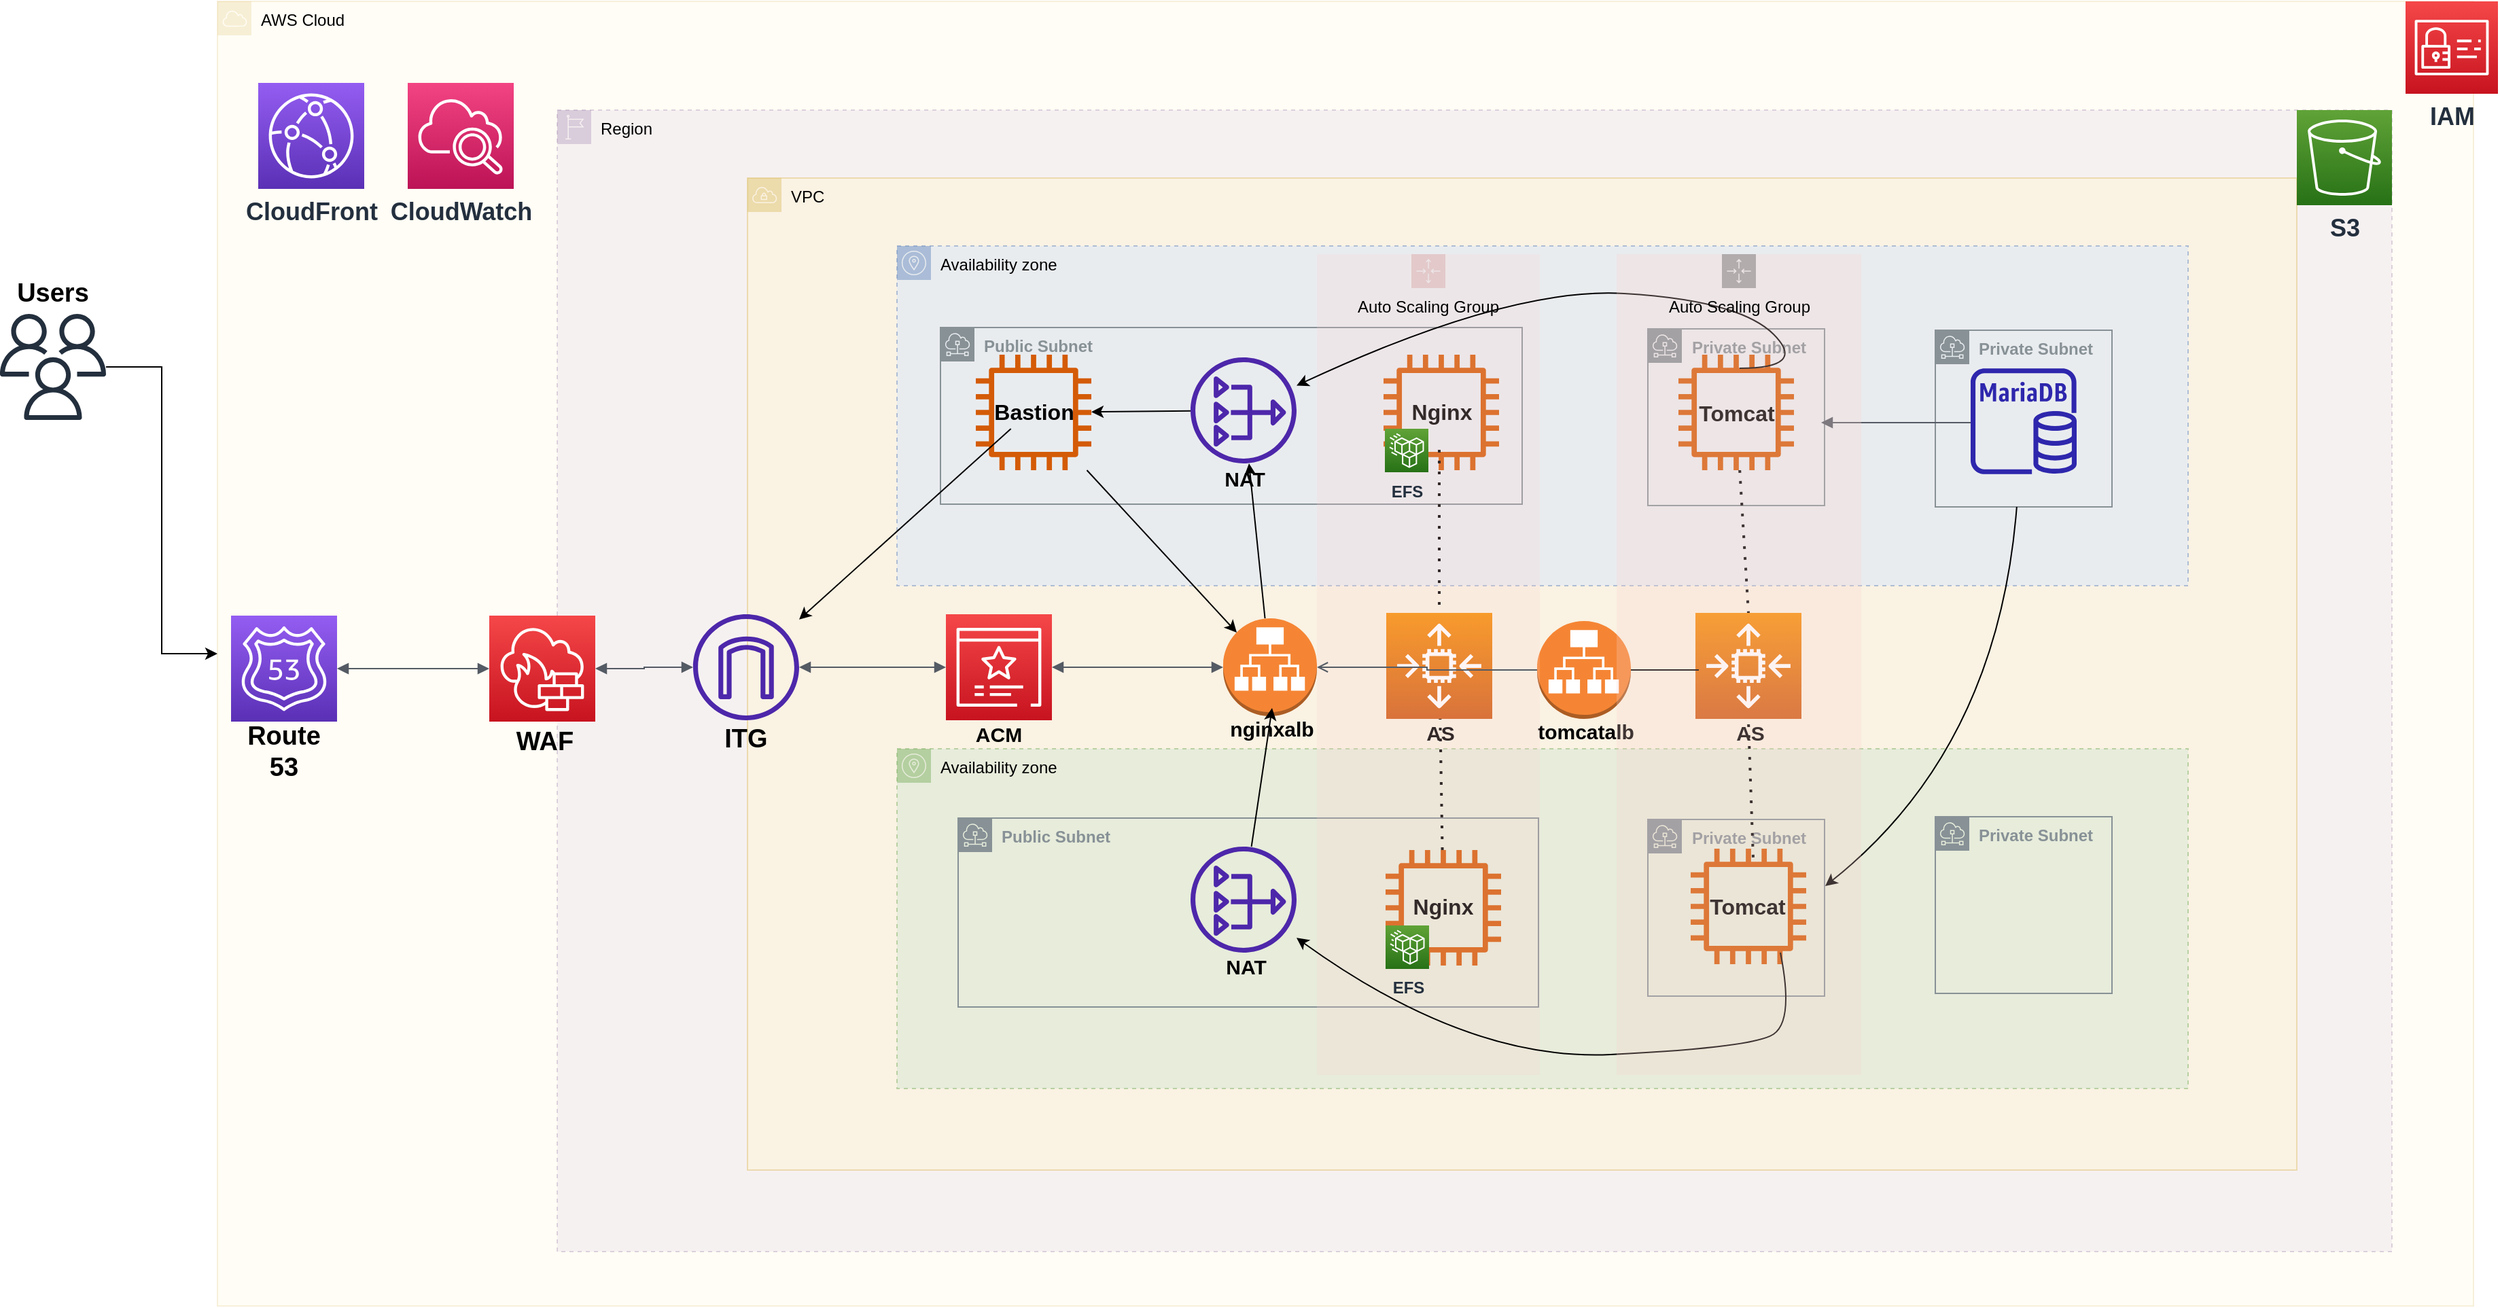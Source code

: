 <mxfile version="21.3.2" type="github">
  <diagram name="페이지-1" id="-RQxAZ50jaHfXgSVj_xd">
    <mxGraphModel dx="3754" dy="2151" grid="1" gridSize="10" guides="1" tooltips="1" connect="1" arrows="1" fold="1" page="1" pageScale="1" pageWidth="827" pageHeight="1169" math="0" shadow="0">
      <root>
        <mxCell id="0" />
        <mxCell id="1" parent="0" />
        <mxCell id="wSeTpccbzat1GrRgBiBg-109" value="AWS Cloud" style="sketch=0;outlineConnect=0;html=1;whiteSpace=wrap;fontSize=12;fontStyle=0;shape=mxgraph.aws4.group;grIcon=mxgraph.aws4.group_aws_cloud;strokeColor=#d6b656;fillColor=#fff2cc;verticalAlign=top;align=left;spacingLeft=30;dashed=0;opacity=20;" parent="1" vertex="1">
          <mxGeometry x="-1280" y="-1080" width="1660" height="960" as="geometry" />
        </mxCell>
        <mxCell id="e-je_TolLml6S0PwWfPV-6" value="" style="edgeStyle=orthogonalEdgeStyle;rounded=0;orthogonalLoop=1;jettySize=auto;html=1;" edge="1" parent="1" source="wSeTpccbzat1GrRgBiBg-25" target="wSeTpccbzat1GrRgBiBg-109">
          <mxGeometry relative="1" as="geometry" />
        </mxCell>
        <mxCell id="wSeTpccbzat1GrRgBiBg-25" value="" style="sketch=0;outlineConnect=0;fontColor=#232F3E;gradientColor=none;fillColor=#232F3D;strokeColor=none;dashed=0;verticalLabelPosition=bottom;verticalAlign=top;align=center;html=1;fontSize=12;fontStyle=0;aspect=fixed;pointerEvents=1;shape=mxgraph.aws4.users;" parent="1" vertex="1">
          <mxGeometry x="-1440" y="-850" width="78" height="78" as="geometry" />
        </mxCell>
        <mxCell id="wSeTpccbzat1GrRgBiBg-34" value="Region" style="sketch=0;outlineConnect=0;html=1;whiteSpace=wrap;fontSize=12;fontStyle=0;shape=mxgraph.aws4.group;grIcon=mxgraph.aws4.group_region;strokeColor=#9673a6;fillColor=#e1d5e7;verticalAlign=top;align=left;spacingLeft=30;dashed=1;opacity=30;" parent="1" vertex="1">
          <mxGeometry x="-1030" y="-1000" width="1350" height="840" as="geometry" />
        </mxCell>
        <mxCell id="wSeTpccbzat1GrRgBiBg-35" value="VPC" style="sketch=0;outlineConnect=0;html=1;whiteSpace=wrap;fontSize=12;fontStyle=0;shape=mxgraph.aws4.group;grIcon=mxgraph.aws4.group_vpc;strokeColor=#d6b656;fillColor=#fff2cc;verticalAlign=top;align=left;spacingLeft=30;dashed=0;opacity=40;" parent="1" vertex="1">
          <mxGeometry x="-890" y="-950" width="1140" height="730" as="geometry" />
        </mxCell>
        <mxCell id="wSeTpccbzat1GrRgBiBg-36" value="Availability zone" style="sketch=0;outlineConnect=0;html=1;whiteSpace=wrap;fontSize=12;fontStyle=0;shape=mxgraph.aws4.group;grIcon=mxgraph.aws4.group_availability_zone;strokeColor=#6c8ebf;fillColor=#dae8fc;verticalAlign=top;align=left;spacingLeft=30;dashed=1;opacity=50;" parent="1" vertex="1">
          <mxGeometry x="-780" y="-900" width="950" height="250" as="geometry" />
        </mxCell>
        <mxCell id="wSeTpccbzat1GrRgBiBg-37" value="Availability zone" style="sketch=0;outlineConnect=0;html=1;whiteSpace=wrap;fontSize=12;fontStyle=0;shape=mxgraph.aws4.group;grIcon=mxgraph.aws4.group_availability_zone;strokeColor=#82b366;fillColor=#d5e8d4;verticalAlign=top;align=left;spacingLeft=30;dashed=1;opacity=50;" parent="1" vertex="1">
          <mxGeometry x="-780" y="-530" width="950" height="250" as="geometry" />
        </mxCell>
        <mxCell id="wSeTpccbzat1GrRgBiBg-39" value="" style="sketch=0;outlineConnect=0;fontColor=#232F3E;gradientColor=none;fillColor=#2E27AD;strokeColor=none;dashed=0;verticalLabelPosition=bottom;verticalAlign=top;align=center;html=1;fontSize=12;fontStyle=0;aspect=fixed;pointerEvents=1;shape=mxgraph.aws4.rds_mariadb_instance;" parent="1" vertex="1">
          <mxGeometry x="10" y="-810" width="78" height="78" as="geometry" />
        </mxCell>
        <mxCell id="wSeTpccbzat1GrRgBiBg-42" value="&lt;b&gt;Private Subnet&lt;/b&gt;" style="sketch=0;outlineConnect=0;gradientColor=none;html=1;whiteSpace=wrap;fontSize=12;fontStyle=0;shape=mxgraph.aws4.group;grIcon=mxgraph.aws4.group_subnet;strokeColor=#879196;fillColor=none;verticalAlign=top;align=left;spacingLeft=30;fontColor=#879196;dashed=0;" parent="1" vertex="1">
          <mxGeometry x="-227.5" y="-839" width="130" height="130" as="geometry" />
        </mxCell>
        <mxCell id="wSeTpccbzat1GrRgBiBg-43" value="&lt;b&gt;Private Subnet&lt;/b&gt;" style="sketch=0;outlineConnect=0;gradientColor=none;html=1;whiteSpace=wrap;fontSize=12;fontStyle=0;shape=mxgraph.aws4.group;grIcon=mxgraph.aws4.group_subnet;strokeColor=#879196;fillColor=none;verticalAlign=top;align=left;spacingLeft=30;fontColor=#879196;dashed=0;" parent="1" vertex="1">
          <mxGeometry x="-16" y="-838" width="130" height="130" as="geometry" />
        </mxCell>
        <mxCell id="wSeTpccbzat1GrRgBiBg-44" value="&lt;b&gt;Private Subnet&lt;/b&gt;" style="sketch=0;outlineConnect=0;gradientColor=none;html=1;whiteSpace=wrap;fontSize=12;fontStyle=0;shape=mxgraph.aws4.group;grIcon=mxgraph.aws4.group_subnet;strokeColor=#879196;fillColor=none;verticalAlign=top;align=left;spacingLeft=30;fontColor=#879196;dashed=0;" parent="1" vertex="1">
          <mxGeometry x="-227.5" y="-478" width="130" height="130" as="geometry" />
        </mxCell>
        <mxCell id="wSeTpccbzat1GrRgBiBg-46" value="&lt;b&gt;Public Subnet&lt;/b&gt;" style="sketch=0;outlineConnect=0;gradientColor=none;html=1;whiteSpace=wrap;fontSize=12;fontStyle=0;shape=mxgraph.aws4.group;grIcon=mxgraph.aws4.group_subnet;strokeColor=#879196;fillColor=none;verticalAlign=top;align=left;spacingLeft=30;fontColor=#879196;dashed=0;" parent="1" vertex="1">
          <mxGeometry x="-735" y="-479" width="427" height="139" as="geometry" />
        </mxCell>
        <mxCell id="wSeTpccbzat1GrRgBiBg-48" value="" style="sketch=0;outlineConnect=0;fontColor=#232F3E;gradientColor=none;fillColor=#D45B07;strokeColor=none;dashed=0;verticalLabelPosition=bottom;verticalAlign=top;align=center;html=1;fontSize=12;fontStyle=0;aspect=fixed;pointerEvents=1;shape=mxgraph.aws4.instance2;" parent="1" vertex="1">
          <mxGeometry x="-420.5" y="-455.5" width="85" height="85" as="geometry" />
        </mxCell>
        <mxCell id="wSeTpccbzat1GrRgBiBg-49" value="" style="sketch=0;outlineConnect=0;fontColor=#232F3E;gradientColor=none;fillColor=#D45B07;strokeColor=none;dashed=0;verticalLabelPosition=bottom;verticalAlign=top;align=center;html=1;fontSize=12;fontStyle=0;aspect=fixed;pointerEvents=1;shape=mxgraph.aws4.instance2;" parent="1" vertex="1">
          <mxGeometry x="-205" y="-820" width="85" height="85" as="geometry" />
        </mxCell>
        <mxCell id="wSeTpccbzat1GrRgBiBg-50" value="" style="sketch=0;outlineConnect=0;fontColor=#232F3E;gradientColor=none;fillColor=#D45B07;strokeColor=none;dashed=0;verticalLabelPosition=bottom;verticalAlign=top;align=center;html=1;fontSize=12;fontStyle=0;aspect=fixed;pointerEvents=1;shape=mxgraph.aws4.instance2;" parent="1" vertex="1">
          <mxGeometry x="-196" y="-456.5" width="85" height="85" as="geometry" />
        </mxCell>
        <mxCell id="wSeTpccbzat1GrRgBiBg-40" value="" style="sketch=0;outlineConnect=0;fontColor=#232F3E;gradientColor=none;fillColor=#D45B07;strokeColor=none;dashed=0;verticalLabelPosition=bottom;verticalAlign=top;align=center;html=1;fontSize=12;fontStyle=0;aspect=fixed;pointerEvents=1;shape=mxgraph.aws4.instance2;" parent="1" vertex="1">
          <mxGeometry x="-422" y="-820" width="85" height="85" as="geometry" />
        </mxCell>
        <mxCell id="wSeTpccbzat1GrRgBiBg-51" value="&lt;b&gt;Public Subnet&lt;/b&gt;" style="sketch=0;outlineConnect=0;gradientColor=none;html=1;whiteSpace=wrap;fontSize=12;fontStyle=0;shape=mxgraph.aws4.group;grIcon=mxgraph.aws4.group_subnet;strokeColor=#879196;fillColor=none;verticalAlign=top;align=left;spacingLeft=30;fontColor=#879196;dashed=0;" parent="1" vertex="1">
          <mxGeometry x="-748" y="-840" width="428" height="130" as="geometry" />
        </mxCell>
        <mxCell id="wSeTpccbzat1GrRgBiBg-52" value="" style="sketch=0;outlineConnect=0;fontColor=#232F3E;gradientColor=none;fillColor=#D45B07;strokeColor=none;dashed=0;verticalLabelPosition=bottom;verticalAlign=top;align=center;html=1;fontSize=12;fontStyle=0;aspect=fixed;pointerEvents=1;shape=mxgraph.aws4.instance2;" parent="1" vertex="1">
          <mxGeometry x="-722" y="-820" width="85" height="85" as="geometry" />
        </mxCell>
        <mxCell id="wSeTpccbzat1GrRgBiBg-53" value="&lt;b style=&quot;font-size: 16px;&quot;&gt;Bastion&lt;/b&gt;" style="text;html=1;strokeColor=none;fillColor=none;align=center;verticalAlign=middle;whiteSpace=wrap;rounded=0;fontSize=24;" parent="1" vertex="1">
          <mxGeometry x="-709.5" y="-795.5" width="60" height="30" as="geometry" />
        </mxCell>
        <mxCell id="wSeTpccbzat1GrRgBiBg-54" value="&lt;b style=&quot;font-size: 16px;&quot;&gt;Nginx&lt;/b&gt;" style="text;html=1;strokeColor=none;fillColor=none;align=center;verticalAlign=middle;whiteSpace=wrap;rounded=0;fontSize=24;" parent="1" vertex="1">
          <mxGeometry x="-409" y="-795.5" width="60" height="30" as="geometry" />
        </mxCell>
        <mxCell id="wSeTpccbzat1GrRgBiBg-55" value="&lt;b style=&quot;font-size: 16px;&quot;&gt;Nginx&lt;/b&gt;" style="text;html=1;strokeColor=none;fillColor=none;align=center;verticalAlign=middle;whiteSpace=wrap;rounded=0;fontSize=24;" parent="1" vertex="1">
          <mxGeometry x="-408" y="-431" width="60" height="30" as="geometry" />
        </mxCell>
        <mxCell id="wSeTpccbzat1GrRgBiBg-56" value="&lt;b style=&quot;font-size: 16px;&quot;&gt;Tomcat&lt;/b&gt;" style="text;html=1;strokeColor=none;fillColor=none;align=center;verticalAlign=middle;whiteSpace=wrap;rounded=0;fontSize=24;" parent="1" vertex="1">
          <mxGeometry x="-192.5" y="-794" width="60" height="30" as="geometry" />
        </mxCell>
        <mxCell id="wSeTpccbzat1GrRgBiBg-57" value="&lt;b style=&quot;font-size: 16px;&quot;&gt;Tomcat&lt;/b&gt;" style="text;html=1;strokeColor=none;fillColor=none;align=center;verticalAlign=middle;whiteSpace=wrap;rounded=0;fontSize=24;" parent="1" vertex="1">
          <mxGeometry x="-184.5" y="-431" width="60" height="30" as="geometry" />
        </mxCell>
        <mxCell id="wSeTpccbzat1GrRgBiBg-58" value="" style="sketch=0;outlineConnect=0;fontColor=#232F3E;gradientColor=none;fillColor=#4D27AA;strokeColor=none;dashed=0;verticalLabelPosition=bottom;verticalAlign=top;align=center;html=1;fontSize=12;fontStyle=0;aspect=fixed;pointerEvents=1;shape=mxgraph.aws4.internet_gateway;" parent="1" vertex="1">
          <mxGeometry x="-930" y="-629" width="78" height="78" as="geometry" />
        </mxCell>
        <mxCell id="wSeTpccbzat1GrRgBiBg-59" value="&lt;b&gt;&lt;font style=&quot;font-size: 19px;&quot;&gt;ITG&lt;/font&gt;&lt;/b&gt;" style="text;html=1;strokeColor=none;fillColor=none;align=center;verticalAlign=middle;whiteSpace=wrap;rounded=0;" parent="1" vertex="1">
          <mxGeometry x="-921" y="-552" width="60" height="30" as="geometry" />
        </mxCell>
        <mxCell id="wSeTpccbzat1GrRgBiBg-60" value="" style="sketch=0;points=[[0,0,0],[0.25,0,0],[0.5,0,0],[0.75,0,0],[1,0,0],[0,1,0],[0.25,1,0],[0.5,1,0],[0.75,1,0],[1,1,0],[0,0.25,0],[0,0.5,0],[0,0.75,0],[1,0.25,0],[1,0.5,0],[1,0.75,0]];outlineConnect=0;fontColor=#232F3E;gradientColor=#F54749;gradientDirection=north;fillColor=#C7131F;strokeColor=#ffffff;dashed=0;verticalLabelPosition=bottom;verticalAlign=top;align=center;html=1;fontSize=12;fontStyle=0;aspect=fixed;shape=mxgraph.aws4.resourceIcon;resIcon=mxgraph.aws4.network_firewall;" parent="1" vertex="1">
          <mxGeometry x="-1080" y="-628" width="78" height="78" as="geometry" />
        </mxCell>
        <mxCell id="wSeTpccbzat1GrRgBiBg-62" value="" style="sketch=0;points=[[0,0,0],[0.25,0,0],[0.5,0,0],[0.75,0,0],[1,0,0],[0,1,0],[0.25,1,0],[0.5,1,0],[0.75,1,0],[1,1,0],[0,0.25,0],[0,0.5,0],[0,0.75,0],[1,0.25,0],[1,0.5,0],[1,0.75,0]];outlineConnect=0;fontColor=#232F3E;gradientColor=#945DF2;gradientDirection=north;fillColor=#5A30B5;strokeColor=#ffffff;dashed=0;verticalLabelPosition=bottom;verticalAlign=top;align=center;html=1;fontSize=12;fontStyle=0;aspect=fixed;shape=mxgraph.aws4.resourceIcon;resIcon=mxgraph.aws4.route_53;" parent="1" vertex="1">
          <mxGeometry x="-1270" y="-628" width="78" height="78" as="geometry" />
        </mxCell>
        <mxCell id="wSeTpccbzat1GrRgBiBg-65" value="" style="edgeStyle=orthogonalEdgeStyle;html=1;endArrow=block;elbow=vertical;startArrow=block;startFill=1;endFill=1;strokeColor=#545B64;rounded=0;" parent="1" source="wSeTpccbzat1GrRgBiBg-62" target="wSeTpccbzat1GrRgBiBg-60" edge="1">
          <mxGeometry width="100" relative="1" as="geometry">
            <mxPoint x="-1192" y="-589" as="sourcePoint" />
            <mxPoint x="-1092" y="-589" as="targetPoint" />
          </mxGeometry>
        </mxCell>
        <mxCell id="wSeTpccbzat1GrRgBiBg-69" value="" style="edgeStyle=orthogonalEdgeStyle;html=1;endArrow=block;elbow=vertical;startArrow=block;startFill=1;endFill=1;strokeColor=#545B64;rounded=0;" parent="1" source="wSeTpccbzat1GrRgBiBg-60" target="wSeTpccbzat1GrRgBiBg-58" edge="1">
          <mxGeometry width="100" relative="1" as="geometry">
            <mxPoint x="-1002" y="-589" as="sourcePoint" />
            <mxPoint x="-902" y="-589" as="targetPoint" />
          </mxGeometry>
        </mxCell>
        <mxCell id="wSeTpccbzat1GrRgBiBg-82" value="" style="outlineConnect=0;dashed=0;verticalLabelPosition=bottom;verticalAlign=top;align=center;html=1;shape=mxgraph.aws3.application_load_balancer;fillColor=#F58534;gradientColor=none;" parent="1" vertex="1">
          <mxGeometry x="-540" y="-626" width="69" height="72" as="geometry" />
        </mxCell>
        <mxCell id="wSeTpccbzat1GrRgBiBg-84" value="&lt;b&gt;&lt;font style=&quot;font-size: 15px;&quot;&gt;nginxalb&lt;/font&gt;&lt;/b&gt;" style="text;html=1;strokeColor=none;fillColor=none;align=center;verticalAlign=middle;whiteSpace=wrap;rounded=0;" parent="1" vertex="1">
          <mxGeometry x="-534" y="-560" width="60" height="30" as="geometry" />
        </mxCell>
        <mxCell id="wSeTpccbzat1GrRgBiBg-85" value="" style="outlineConnect=0;dashed=0;verticalLabelPosition=bottom;verticalAlign=top;align=center;html=1;shape=mxgraph.aws3.application_load_balancer;fillColor=#F58534;gradientColor=none;" parent="1" vertex="1">
          <mxGeometry x="-309" y="-624" width="69" height="72" as="geometry" />
        </mxCell>
        <mxCell id="wSeTpccbzat1GrRgBiBg-86" value="&lt;b&gt;&lt;font style=&quot;font-size: 15px;&quot;&gt;tomcatalb&lt;/font&gt;&lt;/b&gt;" style="text;html=1;strokeColor=none;fillColor=none;align=center;verticalAlign=middle;whiteSpace=wrap;rounded=0;" parent="1" vertex="1">
          <mxGeometry x="-303" y="-558" width="60" height="30" as="geometry" />
        </mxCell>
        <mxCell id="wSeTpccbzat1GrRgBiBg-87" value="" style="sketch=0;points=[[0,0,0],[0.25,0,0],[0.5,0,0],[0.75,0,0],[1,0,0],[0,1,0],[0.25,1,0],[0.5,1,0],[0.75,1,0],[1,1,0],[0,0.25,0],[0,0.5,0],[0,0.75,0],[1,0.25,0],[1,0.5,0],[1,0.75,0]];outlineConnect=0;fontColor=#232F3E;gradientColor=#F78E04;gradientDirection=north;fillColor=#D05C17;strokeColor=#ffffff;dashed=0;verticalLabelPosition=bottom;verticalAlign=top;align=center;html=1;fontSize=12;fontStyle=0;aspect=fixed;shape=mxgraph.aws4.resourceIcon;resIcon=mxgraph.aws4.auto_scaling2;" parent="1" vertex="1">
          <mxGeometry x="-420" y="-630" width="78" height="78" as="geometry" />
        </mxCell>
        <mxCell id="wSeTpccbzat1GrRgBiBg-88" value="" style="sketch=0;points=[[0,0,0],[0.25,0,0],[0.5,0,0],[0.75,0,0],[1,0,0],[0,1,0],[0.25,1,0],[0.5,1,0],[0.75,1,0],[1,1,0],[0,0.25,0],[0,0.5,0],[0,0.75,0],[1,0.25,0],[1,0.5,0],[1,0.75,0]];outlineConnect=0;fontColor=#232F3E;gradientColor=#F78E04;gradientDirection=north;fillColor=#D05C17;strokeColor=#ffffff;dashed=0;verticalLabelPosition=bottom;verticalAlign=top;align=center;html=1;fontSize=12;fontStyle=0;aspect=fixed;shape=mxgraph.aws4.resourceIcon;resIcon=mxgraph.aws4.auto_scaling2;" parent="1" vertex="1">
          <mxGeometry x="-192.5" y="-630" width="78" height="78" as="geometry" />
        </mxCell>
        <mxCell id="wSeTpccbzat1GrRgBiBg-90" value="" style="endArrow=none;dashed=1;html=1;dashPattern=1 3;strokeWidth=2;rounded=0;" parent="1" target="wSeTpccbzat1GrRgBiBg-87" edge="1">
          <mxGeometry width="50" height="50" relative="1" as="geometry">
            <mxPoint x="-381" y="-750" as="sourcePoint" />
            <mxPoint x="-380.5" y="-639.289" as="targetPoint" />
          </mxGeometry>
        </mxCell>
        <mxCell id="wSeTpccbzat1GrRgBiBg-91" value="" style="endArrow=none;dashed=1;html=1;dashPattern=1 3;strokeWidth=2;rounded=0;" parent="1" source="wSeTpccbzat1GrRgBiBg-48" target="wSeTpccbzat1GrRgBiBg-87" edge="1">
          <mxGeometry width="50" height="50" relative="1" as="geometry">
            <mxPoint x="-380" y="-480" as="sourcePoint" />
            <mxPoint x="-378" y="-548.711" as="targetPoint" />
          </mxGeometry>
        </mxCell>
        <mxCell id="wSeTpccbzat1GrRgBiBg-92" value="" style="sketch=0;points=[[0,0,0],[0.25,0,0],[0.5,0,0],[0.75,0,0],[1,0,0],[0,1,0],[0.25,1,0],[0.5,1,0],[0.75,1,0],[1,1,0],[0,0.25,0],[0,0.5,0],[0,0.75,0],[1,0.25,0],[1,0.5,0],[1,0.75,0]];outlineConnect=0;fontColor=#232F3E;gradientColor=#F54749;gradientDirection=north;fillColor=#C7131F;strokeColor=#ffffff;dashed=0;verticalLabelPosition=bottom;verticalAlign=top;align=center;html=1;fontSize=12;fontStyle=0;aspect=fixed;shape=mxgraph.aws4.resourceIcon;resIcon=mxgraph.aws4.certificate_manager_3;" parent="1" vertex="1">
          <mxGeometry x="-744" y="-629" width="78" height="78" as="geometry" />
        </mxCell>
        <mxCell id="wSeTpccbzat1GrRgBiBg-94" value="&lt;b&gt;&lt;font style=&quot;font-size: 15px;&quot;&gt;ACM&lt;/font&gt;&lt;/b&gt;" style="text;html=1;strokeColor=none;fillColor=none;align=center;verticalAlign=middle;whiteSpace=wrap;rounded=0;" parent="1" vertex="1">
          <mxGeometry x="-735" y="-556" width="60" height="30" as="geometry" />
        </mxCell>
        <mxCell id="wSeTpccbzat1GrRgBiBg-95" value="&lt;b&gt;&lt;font style=&quot;font-size: 15px;&quot;&gt;AS&lt;/font&gt;&lt;/b&gt;" style="text;html=1;strokeColor=none;fillColor=none;align=center;verticalAlign=middle;whiteSpace=wrap;rounded=0;" parent="1" vertex="1">
          <mxGeometry x="-410" y="-557" width="60" height="30" as="geometry" />
        </mxCell>
        <mxCell id="wSeTpccbzat1GrRgBiBg-96" value="&lt;b&gt;&lt;font style=&quot;font-size: 15px;&quot;&gt;AS&lt;/font&gt;&lt;/b&gt;" style="text;html=1;strokeColor=none;fillColor=none;align=center;verticalAlign=middle;whiteSpace=wrap;rounded=0;" parent="1" vertex="1">
          <mxGeometry x="-182" y="-557" width="60" height="30" as="geometry" />
        </mxCell>
        <mxCell id="wSeTpccbzat1GrRgBiBg-97" value="" style="endArrow=none;dashed=1;html=1;dashPattern=1 3;strokeWidth=2;rounded=0;entryX=0.5;entryY=0;entryDx=0;entryDy=0;entryPerimeter=0;" parent="1" source="wSeTpccbzat1GrRgBiBg-49" target="wSeTpccbzat1GrRgBiBg-88" edge="1">
          <mxGeometry width="50" height="50" relative="1" as="geometry">
            <mxPoint x="-162.5" y="-659" as="sourcePoint" />
            <mxPoint x="-162.5" y="-638.289" as="targetPoint" />
          </mxGeometry>
        </mxCell>
        <mxCell id="wSeTpccbzat1GrRgBiBg-98" value="" style="endArrow=none;dashed=1;html=1;dashPattern=1 3;strokeWidth=2;rounded=0;exitX=0.541;exitY=0.076;exitDx=0;exitDy=0;exitPerimeter=0;" parent="1" source="wSeTpccbzat1GrRgBiBg-50" edge="1">
          <mxGeometry width="50" height="50" relative="1" as="geometry">
            <mxPoint x="-153.5" y="-499.711" as="sourcePoint" />
            <mxPoint x="-153.5" y="-549.711" as="targetPoint" />
          </mxGeometry>
        </mxCell>
        <mxCell id="wSeTpccbzat1GrRgBiBg-99" value="" style="sketch=0;outlineConnect=0;fontColor=#232F3E;gradientColor=none;fillColor=#4D27AA;strokeColor=none;dashed=0;verticalLabelPosition=bottom;verticalAlign=top;align=center;html=1;fontSize=12;fontStyle=0;aspect=fixed;pointerEvents=1;shape=mxgraph.aws4.nat_gateway;" parent="1" vertex="1">
          <mxGeometry x="-564" y="-818" width="78" height="78" as="geometry" />
        </mxCell>
        <mxCell id="wSeTpccbzat1GrRgBiBg-100" value="&lt;b&gt;&lt;font style=&quot;font-size: 15px;&quot;&gt;NAT&lt;/font&gt;&lt;/b&gt;" style="text;html=1;strokeColor=none;fillColor=none;align=center;verticalAlign=middle;whiteSpace=wrap;rounded=0;" parent="1" vertex="1">
          <mxGeometry x="-554" y="-744" width="60" height="30" as="geometry" />
        </mxCell>
        <mxCell id="wSeTpccbzat1GrRgBiBg-110" value="Auto Scaling Group" style="sketch=0;outlineConnect=0;html=1;whiteSpace=wrap;fontSize=12;fontStyle=0;shape=mxgraph.aws4.groupCenter;grIcon=mxgraph.aws4.group_auto_scaling_group;grStroke=0;verticalAlign=top;align=center;dashed=0;spacingTop=25;opacity=20;fillColor=#f8cecc;strokeColor=#b85450;" parent="1" vertex="1">
          <mxGeometry x="-471" y="-894" width="164" height="604" as="geometry" />
        </mxCell>
        <mxCell id="wSeTpccbzat1GrRgBiBg-101" value="" style="sketch=0;outlineConnect=0;fontColor=#232F3E;gradientColor=none;fillColor=#4D27AA;strokeColor=none;dashed=0;verticalLabelPosition=bottom;verticalAlign=top;align=center;html=1;fontSize=12;fontStyle=0;aspect=fixed;pointerEvents=1;shape=mxgraph.aws4.nat_gateway;" parent="1" vertex="1">
          <mxGeometry x="-564" y="-458" width="78" height="78" as="geometry" />
        </mxCell>
        <mxCell id="wSeTpccbzat1GrRgBiBg-102" value="&lt;b&gt;&lt;font style=&quot;font-size: 15px;&quot;&gt;NAT&lt;/font&gt;&lt;/b&gt;" style="text;html=1;strokeColor=none;fillColor=none;align=center;verticalAlign=middle;whiteSpace=wrap;rounded=0;" parent="1" vertex="1">
          <mxGeometry x="-553" y="-385" width="60" height="30" as="geometry" />
        </mxCell>
        <mxCell id="wSeTpccbzat1GrRgBiBg-105" value="&lt;b&gt;&lt;font style=&quot;font-size: 19px;&quot;&gt;WAF&lt;/font&gt;&lt;/b&gt;" style="text;html=1;strokeColor=none;fillColor=none;align=center;verticalAlign=middle;whiteSpace=wrap;rounded=0;" parent="1" vertex="1">
          <mxGeometry x="-1069" y="-550" width="60" height="30" as="geometry" />
        </mxCell>
        <mxCell id="wSeTpccbzat1GrRgBiBg-106" value="&lt;b&gt;&lt;font style=&quot;font-size: 19px;&quot;&gt;Route 53&lt;/font&gt;&lt;/b&gt;" style="text;html=1;strokeColor=none;fillColor=none;align=center;verticalAlign=middle;whiteSpace=wrap;rounded=0;" parent="1" vertex="1">
          <mxGeometry x="-1261" y="-543" width="60" height="30" as="geometry" />
        </mxCell>
        <mxCell id="wSeTpccbzat1GrRgBiBg-107" value="&lt;b&gt;&lt;font style=&quot;font-size: 19px;&quot;&gt;Users&lt;/font&gt;&lt;/b&gt;" style="text;html=1;strokeColor=none;fillColor=none;align=center;verticalAlign=middle;whiteSpace=wrap;rounded=0;" parent="1" vertex="1">
          <mxGeometry x="-1431" y="-880" width="60" height="30" as="geometry" />
        </mxCell>
        <mxCell id="wSeTpccbzat1GrRgBiBg-108" value="&lt;b&gt;Private Subnet&lt;/b&gt;" style="sketch=0;outlineConnect=0;gradientColor=none;html=1;whiteSpace=wrap;fontSize=12;fontStyle=0;shape=mxgraph.aws4.group;grIcon=mxgraph.aws4.group_subnet;strokeColor=#879196;fillColor=none;verticalAlign=top;align=left;spacingLeft=30;fontColor=#879196;dashed=0;" parent="1" vertex="1">
          <mxGeometry x="-16" y="-480" width="130" height="130" as="geometry" />
        </mxCell>
        <mxCell id="wSeTpccbzat1GrRgBiBg-113" value="" style="edgeStyle=orthogonalEdgeStyle;html=1;endArrow=open;elbow=vertical;startArrow=none;endFill=0;strokeColor=#545B64;rounded=0;" parent="1" source="wSeTpccbzat1GrRgBiBg-85" target="wSeTpccbzat1GrRgBiBg-82" edge="1">
          <mxGeometry width="100" relative="1" as="geometry">
            <mxPoint x="-409" y="-588" as="sourcePoint" />
            <mxPoint x="-409" y="-588" as="targetPoint" />
          </mxGeometry>
        </mxCell>
        <mxCell id="wSeTpccbzat1GrRgBiBg-118" value="" style="edgeStyle=orthogonalEdgeStyle;html=1;endArrow=block;elbow=vertical;startArrow=block;startFill=1;endFill=1;strokeColor=#545B64;rounded=0;" parent="1" source="wSeTpccbzat1GrRgBiBg-58" target="wSeTpccbzat1GrRgBiBg-92" edge="1">
          <mxGeometry width="100" relative="1" as="geometry">
            <mxPoint x="-852" y="-590" as="sourcePoint" />
            <mxPoint x="-752" y="-590" as="targetPoint" />
          </mxGeometry>
        </mxCell>
        <mxCell id="wSeTpccbzat1GrRgBiBg-120" value="" style="edgeStyle=orthogonalEdgeStyle;html=1;endArrow=block;elbow=vertical;startArrow=block;startFill=1;endFill=1;strokeColor=#545B64;rounded=0;" parent="1" source="wSeTpccbzat1GrRgBiBg-92" target="wSeTpccbzat1GrRgBiBg-82" edge="1">
          <mxGeometry width="100" relative="1" as="geometry">
            <mxPoint x="-666" y="-590" as="sourcePoint" />
            <mxPoint x="-566" y="-590" as="targetPoint" />
          </mxGeometry>
        </mxCell>
        <mxCell id="wSeTpccbzat1GrRgBiBg-122" value="" style="endArrow=none;html=1;rounded=0;" parent="1" source="wSeTpccbzat1GrRgBiBg-85" edge="1">
          <mxGeometry width="50" height="50" relative="1" as="geometry">
            <mxPoint x="-240" y="-538" as="sourcePoint" />
            <mxPoint x="-190" y="-588" as="targetPoint" />
          </mxGeometry>
        </mxCell>
        <mxCell id="wSeTpccbzat1GrRgBiBg-123" value="" style="curved=1;endArrow=classic;html=1;rounded=0;" parent="1" target="wSeTpccbzat1GrRgBiBg-99" edge="1">
          <mxGeometry width="50" height="50" relative="1" as="geometry">
            <mxPoint x="-160" y="-810" as="sourcePoint" />
            <mxPoint x="-110" y="-860" as="targetPoint" />
            <Array as="points">
              <mxPoint x="-110" y="-810" />
              <mxPoint x="-160" y="-860" />
              <mxPoint x="-330" y="-870" />
            </Array>
          </mxGeometry>
        </mxCell>
        <mxCell id="wSeTpccbzat1GrRgBiBg-125" value="" style="curved=1;endArrow=classic;html=1;rounded=0;" parent="1" target="wSeTpccbzat1GrRgBiBg-101" edge="1">
          <mxGeometry width="50" height="50" relative="1" as="geometry">
            <mxPoint x="-130" y="-380" as="sourcePoint" />
            <mxPoint x="-80" y="-430" as="targetPoint" />
            <Array as="points">
              <mxPoint x="-120" y="-330" />
              <mxPoint x="-150" y="-310" />
              <mxPoint x="-360" y="-300" />
            </Array>
          </mxGeometry>
        </mxCell>
        <mxCell id="wSeTpccbzat1GrRgBiBg-128" value="" style="curved=1;endArrow=classic;html=1;rounded=0;" parent="1" source="wSeTpccbzat1GrRgBiBg-53" target="wSeTpccbzat1GrRgBiBg-58" edge="1">
          <mxGeometry width="50" height="50" relative="1" as="geometry">
            <mxPoint x="-780.211" y="-730.5" as="sourcePoint" />
            <mxPoint x="-780.211" y="-780.5" as="targetPoint" />
          </mxGeometry>
        </mxCell>
        <mxCell id="wSeTpccbzat1GrRgBiBg-131" value="" style="curved=1;endArrow=classic;html=1;rounded=0;entryX=0.145;entryY=0.145;entryDx=0;entryDy=0;entryPerimeter=0;" parent="1" source="wSeTpccbzat1GrRgBiBg-52" target="wSeTpccbzat1GrRgBiBg-82" edge="1">
          <mxGeometry width="50" height="50" relative="1" as="geometry">
            <mxPoint x="-679.5" y="-685" as="sourcePoint" />
            <mxPoint x="-679.5" y="-664.289" as="targetPoint" />
          </mxGeometry>
        </mxCell>
        <mxCell id="wSeTpccbzat1GrRgBiBg-132" value="" style="curved=1;endArrow=classic;html=1;rounded=0;entryX=0.5;entryY=0;entryDx=0;entryDy=0;" parent="1" source="wSeTpccbzat1GrRgBiBg-101" target="wSeTpccbzat1GrRgBiBg-84" edge="1">
          <mxGeometry width="50" height="50" relative="1" as="geometry">
            <mxPoint x="-525" y="-478.711" as="sourcePoint" />
            <mxPoint x="-525" y="-528.711" as="targetPoint" />
          </mxGeometry>
        </mxCell>
        <mxCell id="wSeTpccbzat1GrRgBiBg-133" value="" style="curved=1;endArrow=classic;html=1;rounded=0;" parent="1" source="wSeTpccbzat1GrRgBiBg-82" target="wSeTpccbzat1GrRgBiBg-99" edge="1">
          <mxGeometry width="50" height="50" relative="1" as="geometry">
            <mxPoint x="-505.5" y="-646.711" as="sourcePoint" />
            <mxPoint x="-505.5" y="-696.711" as="targetPoint" />
          </mxGeometry>
        </mxCell>
        <mxCell id="wSeTpccbzat1GrRgBiBg-134" value="" style="curved=1;endArrow=classic;html=1;rounded=0;" parent="1" source="wSeTpccbzat1GrRgBiBg-99" target="wSeTpccbzat1GrRgBiBg-52" edge="1">
          <mxGeometry width="50" height="50" relative="1" as="geometry">
            <mxPoint x="-634.711" y="-729" as="sourcePoint" />
            <mxPoint x="-650" y="-780" as="targetPoint" />
          </mxGeometry>
        </mxCell>
        <mxCell id="wSeTpccbzat1GrRgBiBg-135" value="" style="edgeStyle=orthogonalEdgeStyle;html=1;endArrow=none;elbow=vertical;startArrow=block;startFill=1;strokeColor=#545B64;rounded=0;" parent="1" edge="1">
          <mxGeometry width="100" relative="1" as="geometry">
            <mxPoint x="-100" y="-770" as="sourcePoint" />
            <mxPoint x="10" y="-770" as="targetPoint" />
          </mxGeometry>
        </mxCell>
        <mxCell id="wSeTpccbzat1GrRgBiBg-145" value="&lt;b&gt;EFS&lt;/b&gt;" style="sketch=0;points=[[0,0,0],[0.25,0,0],[0.5,0,0],[0.75,0,0],[1,0,0],[0,1,0],[0.25,1,0],[0.5,1,0],[0.75,1,0],[1,1,0],[0,0.25,0],[0,0.5,0],[0,0.75,0],[1,0.25,0],[1,0.5,0],[1,0.75,0]];outlineConnect=0;fontColor=#232F3E;gradientColor=#60A337;gradientDirection=north;fillColor=#277116;strokeColor=#ffffff;dashed=0;verticalLabelPosition=bottom;verticalAlign=top;align=center;html=1;fontSize=12;fontStyle=0;aspect=fixed;shape=mxgraph.aws4.resourceIcon;resIcon=mxgraph.aws4.efs_standard;" parent="1" vertex="1">
          <mxGeometry x="-421" y="-765.5" width="32" height="32" as="geometry" />
        </mxCell>
        <mxCell id="wSeTpccbzat1GrRgBiBg-140" value="" style="curved=1;endArrow=classic;html=1;rounded=0;entryX=1;entryY=0.25;entryDx=0;entryDy=0;" parent="1" source="wSeTpccbzat1GrRgBiBg-43" edge="1">
          <mxGeometry width="50" height="50" relative="1" as="geometry">
            <mxPoint x="49" y="-658" as="sourcePoint" />
            <mxPoint x="-97" y="-429" as="targetPoint" />
            <Array as="points">
              <mxPoint x="30" y="-530" />
            </Array>
          </mxGeometry>
        </mxCell>
        <mxCell id="wSeTpccbzat1GrRgBiBg-144" value="Auto Scaling Group" style="sketch=0;outlineConnect=0;html=1;whiteSpace=wrap;fontSize=12;fontStyle=0;shape=mxgraph.aws4.groupCenter;grIcon=mxgraph.aws4.group_auto_scaling_group;grStroke=0;verticalAlign=top;align=center;spacingTop=25;opacity=25;fillColor=#f8cecc;strokeColor=#000000;perimeterSpacing=14;" parent="1" vertex="1">
          <mxGeometry x="-250.5" y="-894" width="180" height="604" as="geometry" />
        </mxCell>
        <mxCell id="wSeTpccbzat1GrRgBiBg-147" value="&lt;b&gt;EFS&lt;/b&gt;" style="sketch=0;points=[[0,0,0],[0.25,0,0],[0.5,0,0],[0.75,0,0],[1,0,0],[0,1,0],[0.25,1,0],[0.5,1,0],[0.75,1,0],[1,1,0],[0,0.25,0],[0,0.5,0],[0,0.75,0],[1,0.25,0],[1,0.5,0],[1,0.75,0]];outlineConnect=0;fontColor=#232F3E;gradientColor=#60A337;gradientDirection=north;fillColor=#277116;strokeColor=#ffffff;dashed=0;verticalLabelPosition=bottom;verticalAlign=top;align=center;html=1;fontSize=12;fontStyle=0;aspect=fixed;shape=mxgraph.aws4.resourceIcon;resIcon=mxgraph.aws4.efs_standard;" parent="1" vertex="1">
          <mxGeometry x="-420.5" y="-400" width="32" height="32" as="geometry" />
        </mxCell>
        <mxCell id="e-je_TolLml6S0PwWfPV-1" value="&lt;font style=&quot;font-size: 18px;&quot;&gt;S3&lt;/font&gt;" style="sketch=0;points=[[0,0,0],[0.25,0,0],[0.5,0,0],[0.75,0,0],[1,0,0],[0,1,0],[0.25,1,0],[0.5,1,0],[0.75,1,0],[1,1,0],[0,0.25,0],[0,0.5,0],[0,0.75,0],[1,0.25,0],[1,0.5,0],[1,0.75,0]];outlineConnect=0;fontColor=#232F3E;gradientColor=#60A337;gradientDirection=north;fillColor=#277116;strokeColor=#ffffff;dashed=0;verticalLabelPosition=bottom;verticalAlign=top;align=center;html=1;fontSize=14;fontStyle=1;aspect=fixed;shape=mxgraph.aws4.resourceIcon;resIcon=mxgraph.aws4.s3;" vertex="1" parent="1">
          <mxGeometry x="250" y="-1000" width="70" height="70" as="geometry" />
        </mxCell>
        <mxCell id="e-je_TolLml6S0PwWfPV-2" value="&lt;b&gt;&lt;font style=&quot;font-size: 18px;&quot;&gt;CloudWatch&lt;/font&gt;&lt;/b&gt;" style="sketch=0;points=[[0,0,0],[0.25,0,0],[0.5,0,0],[0.75,0,0],[1,0,0],[0,1,0],[0.25,1,0],[0.5,1,0],[0.75,1,0],[1,1,0],[0,0.25,0],[0,0.5,0],[0,0.75,0],[1,0.25,0],[1,0.5,0],[1,0.75,0]];points=[[0,0,0],[0.25,0,0],[0.5,0,0],[0.75,0,0],[1,0,0],[0,1,0],[0.25,1,0],[0.5,1,0],[0.75,1,0],[1,1,0],[0,0.25,0],[0,0.5,0],[0,0.75,0],[1,0.25,0],[1,0.5,0],[1,0.75,0]];outlineConnect=0;fontColor=#232F3E;gradientColor=#F34482;gradientDirection=north;fillColor=#BC1356;strokeColor=#ffffff;dashed=0;verticalLabelPosition=bottom;verticalAlign=top;align=center;html=1;fontSize=12;fontStyle=0;aspect=fixed;shape=mxgraph.aws4.resourceIcon;resIcon=mxgraph.aws4.cloudwatch_2;" vertex="1" parent="1">
          <mxGeometry x="-1140" y="-1020" width="78" height="78" as="geometry" />
        </mxCell>
        <mxCell id="e-je_TolLml6S0PwWfPV-4" value="&lt;b&gt;&lt;font style=&quot;font-size: 18px;&quot;&gt;IAM&lt;/font&gt;&lt;/b&gt;" style="sketch=0;points=[[0,0,0],[0.25,0,0],[0.5,0,0],[0.75,0,0],[1,0,0],[0,1,0],[0.25,1,0],[0.5,1,0],[0.75,1,0],[1,1,0],[0,0.25,0],[0,0.5,0],[0,0.75,0],[1,0.25,0],[1,0.5,0],[1,0.75,0]];outlineConnect=0;fontColor=#232F3E;gradientColor=#F54749;gradientDirection=north;fillColor=#C7131F;strokeColor=#ffffff;dashed=0;verticalLabelPosition=bottom;verticalAlign=top;align=center;html=1;fontSize=12;fontStyle=0;aspect=fixed;shape=mxgraph.aws4.resourceIcon;resIcon=mxgraph.aws4.identity_and_access_management;" vertex="1" parent="1">
          <mxGeometry x="330" y="-1080" width="68" height="68" as="geometry" />
        </mxCell>
        <mxCell id="e-je_TolLml6S0PwWfPV-5" value="&lt;b&gt;&lt;font style=&quot;font-size: 18px;&quot;&gt;CloudFront&lt;/font&gt;&lt;/b&gt;" style="sketch=0;points=[[0,0,0],[0.25,0,0],[0.5,0,0],[0.75,0,0],[1,0,0],[0,1,0],[0.25,1,0],[0.5,1,0],[0.75,1,0],[1,1,0],[0,0.25,0],[0,0.5,0],[0,0.75,0],[1,0.25,0],[1,0.5,0],[1,0.75,0]];outlineConnect=0;fontColor=#232F3E;gradientColor=#945DF2;gradientDirection=north;fillColor=#5A30B5;strokeColor=#ffffff;dashed=0;verticalLabelPosition=bottom;verticalAlign=top;align=center;html=1;fontSize=12;fontStyle=0;aspect=fixed;shape=mxgraph.aws4.resourceIcon;resIcon=mxgraph.aws4.cloudfront;" vertex="1" parent="1">
          <mxGeometry x="-1250" y="-1020" width="78" height="78" as="geometry" />
        </mxCell>
      </root>
    </mxGraphModel>
  </diagram>
</mxfile>
